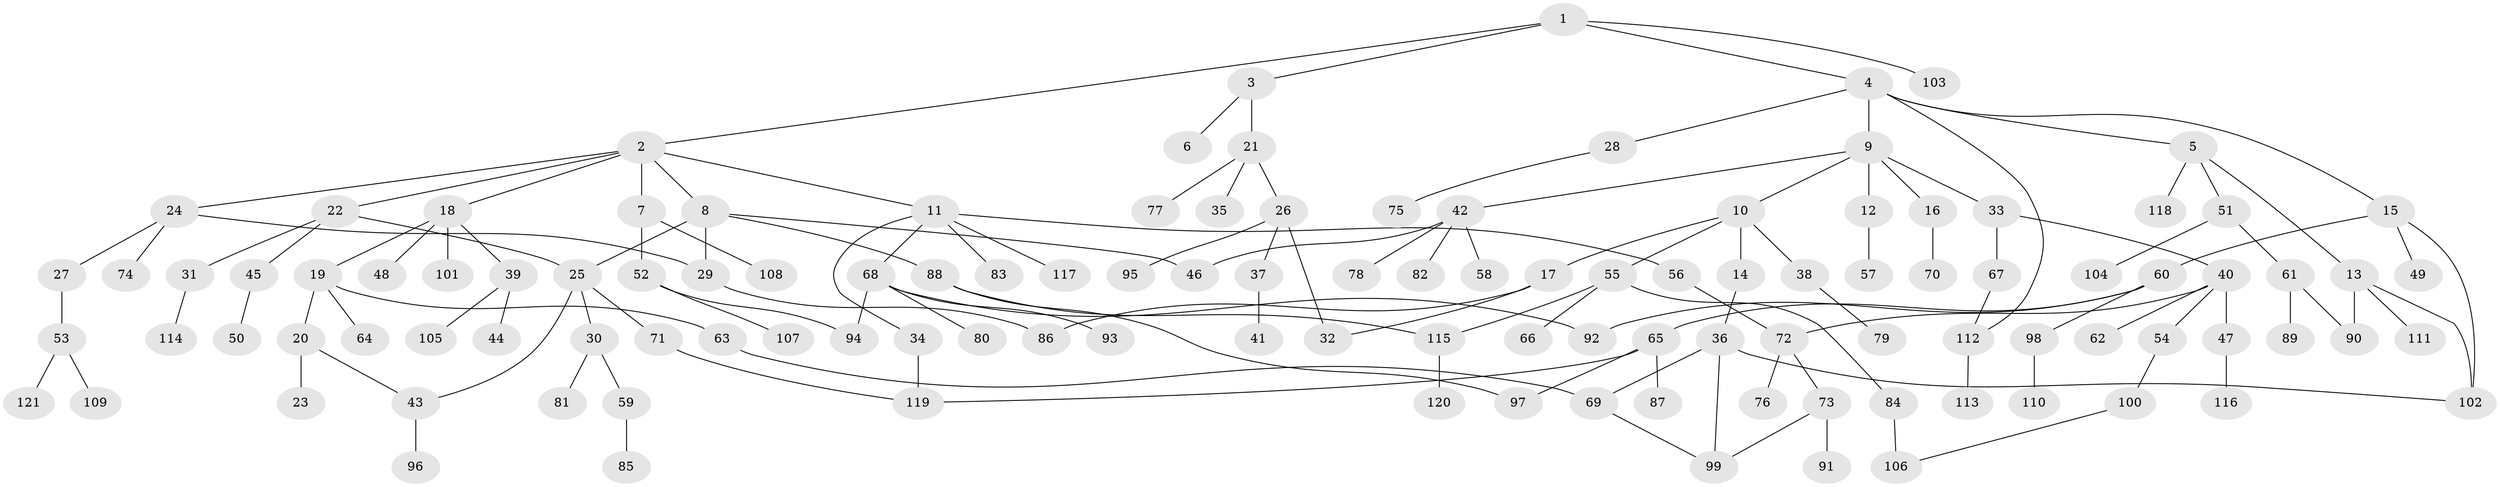 // Generated by graph-tools (version 1.1) at 2025/49/03/09/25 03:49:24]
// undirected, 121 vertices, 141 edges
graph export_dot {
graph [start="1"]
  node [color=gray90,style=filled];
  1;
  2;
  3;
  4;
  5;
  6;
  7;
  8;
  9;
  10;
  11;
  12;
  13;
  14;
  15;
  16;
  17;
  18;
  19;
  20;
  21;
  22;
  23;
  24;
  25;
  26;
  27;
  28;
  29;
  30;
  31;
  32;
  33;
  34;
  35;
  36;
  37;
  38;
  39;
  40;
  41;
  42;
  43;
  44;
  45;
  46;
  47;
  48;
  49;
  50;
  51;
  52;
  53;
  54;
  55;
  56;
  57;
  58;
  59;
  60;
  61;
  62;
  63;
  64;
  65;
  66;
  67;
  68;
  69;
  70;
  71;
  72;
  73;
  74;
  75;
  76;
  77;
  78;
  79;
  80;
  81;
  82;
  83;
  84;
  85;
  86;
  87;
  88;
  89;
  90;
  91;
  92;
  93;
  94;
  95;
  96;
  97;
  98;
  99;
  100;
  101;
  102;
  103;
  104;
  105;
  106;
  107;
  108;
  109;
  110;
  111;
  112;
  113;
  114;
  115;
  116;
  117;
  118;
  119;
  120;
  121;
  1 -- 2;
  1 -- 3;
  1 -- 4;
  1 -- 103;
  2 -- 7;
  2 -- 8;
  2 -- 11;
  2 -- 18;
  2 -- 22;
  2 -- 24;
  3 -- 6;
  3 -- 21;
  4 -- 5;
  4 -- 9;
  4 -- 15;
  4 -- 28;
  4 -- 112;
  5 -- 13;
  5 -- 51;
  5 -- 118;
  7 -- 52;
  7 -- 108;
  8 -- 88;
  8 -- 46;
  8 -- 29;
  8 -- 25;
  9 -- 10;
  9 -- 12;
  9 -- 16;
  9 -- 33;
  9 -- 42;
  10 -- 14;
  10 -- 17;
  10 -- 38;
  10 -- 55;
  11 -- 34;
  11 -- 56;
  11 -- 68;
  11 -- 83;
  11 -- 117;
  12 -- 57;
  13 -- 111;
  13 -- 90;
  13 -- 102;
  14 -- 36;
  15 -- 49;
  15 -- 60;
  15 -- 102;
  16 -- 70;
  17 -- 86;
  17 -- 32;
  18 -- 19;
  18 -- 39;
  18 -- 48;
  18 -- 101;
  19 -- 20;
  19 -- 63;
  19 -- 64;
  20 -- 23;
  20 -- 43;
  21 -- 26;
  21 -- 35;
  21 -- 77;
  22 -- 25;
  22 -- 31;
  22 -- 45;
  24 -- 27;
  24 -- 29;
  24 -- 74;
  25 -- 30;
  25 -- 43;
  25 -- 71;
  26 -- 32;
  26 -- 37;
  26 -- 95;
  27 -- 53;
  28 -- 75;
  29 -- 86;
  30 -- 59;
  30 -- 81;
  31 -- 114;
  33 -- 40;
  33 -- 67;
  34 -- 119;
  36 -- 69;
  36 -- 102;
  36 -- 99;
  37 -- 41;
  38 -- 79;
  39 -- 44;
  39 -- 105;
  40 -- 47;
  40 -- 54;
  40 -- 62;
  40 -- 72;
  42 -- 46;
  42 -- 58;
  42 -- 78;
  42 -- 82;
  43 -- 96;
  45 -- 50;
  47 -- 116;
  51 -- 61;
  51 -- 104;
  52 -- 94;
  52 -- 107;
  53 -- 109;
  53 -- 121;
  54 -- 100;
  55 -- 66;
  55 -- 84;
  55 -- 115;
  56 -- 72;
  59 -- 85;
  60 -- 65;
  60 -- 98;
  60 -- 92;
  61 -- 89;
  61 -- 90;
  63 -- 69;
  65 -- 87;
  65 -- 97;
  65 -- 119;
  67 -- 112;
  68 -- 80;
  68 -- 92;
  68 -- 93;
  68 -- 94;
  69 -- 99;
  71 -- 119;
  72 -- 73;
  72 -- 76;
  73 -- 91;
  73 -- 99;
  84 -- 106;
  88 -- 97;
  88 -- 115;
  98 -- 110;
  100 -- 106;
  112 -- 113;
  115 -- 120;
}
